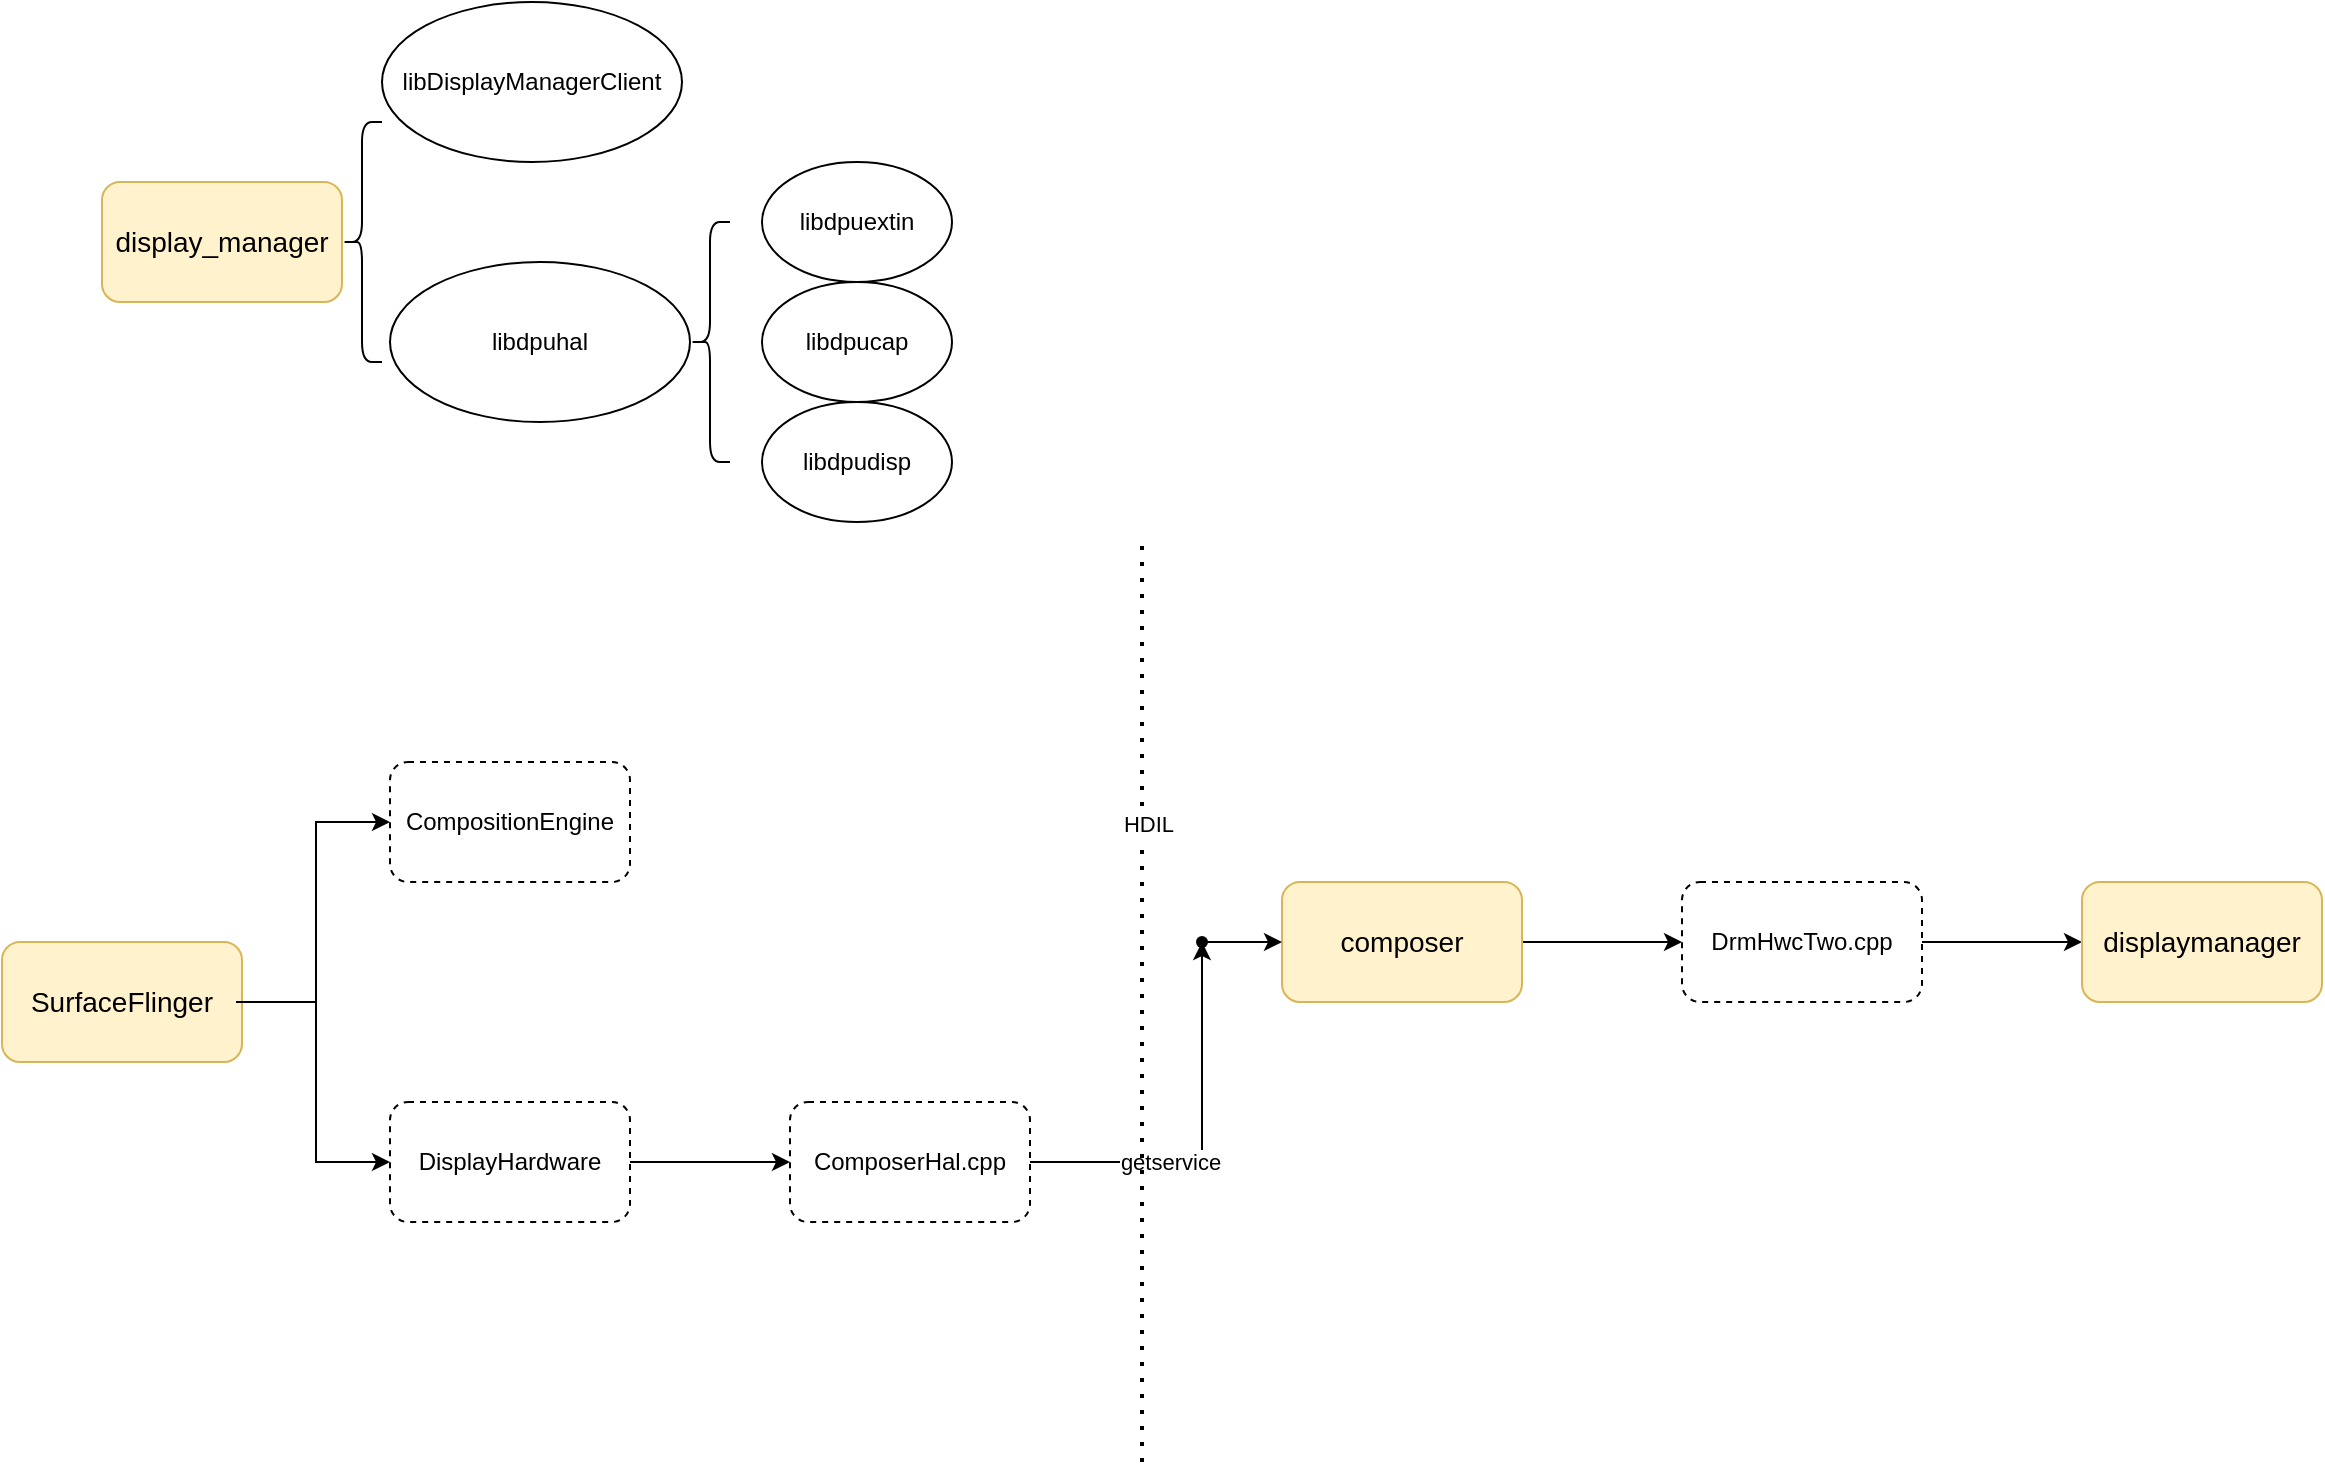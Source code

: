 <mxfile version="23.1.6" type="github">
  <diagram name="第 1 页" id="Jo3htZ62krcDXCL0_ntD">
    <mxGraphModel dx="1155" dy="633" grid="1" gridSize="10" guides="1" tooltips="1" connect="1" arrows="1" fold="1" page="1" pageScale="1" pageWidth="827" pageHeight="1169" math="0" shadow="0">
      <root>
        <mxCell id="0" />
        <mxCell id="1" parent="0" />
        <mxCell id="y0Nwj2HXX0UmU1sFxXNI-1" value="display_manager" style="rounded=1;whiteSpace=wrap;html=1;fillColor=#fff2cc;strokeColor=#d6b656;fontSize=14;" parent="1" vertex="1">
          <mxGeometry x="120" y="280" width="120" height="60" as="geometry" />
        </mxCell>
        <mxCell id="y0Nwj2HXX0UmU1sFxXNI-3" value="" style="shape=curlyBracket;whiteSpace=wrap;html=1;rounded=1;labelPosition=left;verticalLabelPosition=middle;align=right;verticalAlign=middle;" parent="1" vertex="1">
          <mxGeometry x="240" y="250" width="20" height="120" as="geometry" />
        </mxCell>
        <mxCell id="y0Nwj2HXX0UmU1sFxXNI-5" value="libDisplayManagerClient" style="ellipse;whiteSpace=wrap;html=1;" parent="1" vertex="1">
          <mxGeometry x="260" y="190" width="150" height="80" as="geometry" />
        </mxCell>
        <mxCell id="y0Nwj2HXX0UmU1sFxXNI-6" value="libdpuhal" style="ellipse;whiteSpace=wrap;html=1;" parent="1" vertex="1">
          <mxGeometry x="264" y="320" width="150" height="80" as="geometry" />
        </mxCell>
        <mxCell id="y0Nwj2HXX0UmU1sFxXNI-7" value="" style="shape=curlyBracket;whiteSpace=wrap;html=1;rounded=1;labelPosition=left;verticalLabelPosition=middle;align=right;verticalAlign=middle;" parent="1" vertex="1">
          <mxGeometry x="414" y="300" width="20" height="120" as="geometry" />
        </mxCell>
        <mxCell id="y0Nwj2HXX0UmU1sFxXNI-8" value="libdpuextin" style="ellipse;whiteSpace=wrap;html=1;" parent="1" vertex="1">
          <mxGeometry x="450" y="270" width="95" height="60" as="geometry" />
        </mxCell>
        <mxCell id="y0Nwj2HXX0UmU1sFxXNI-10" value="libdpudisp" style="ellipse;whiteSpace=wrap;html=1;" parent="1" vertex="1">
          <mxGeometry x="450" y="390" width="95" height="60" as="geometry" />
        </mxCell>
        <mxCell id="y0Nwj2HXX0UmU1sFxXNI-11" value="libdpucap" style="ellipse;whiteSpace=wrap;html=1;" parent="1" vertex="1">
          <mxGeometry x="450" y="330" width="95" height="60" as="geometry" />
        </mxCell>
        <mxCell id="KiMo3imM-9PmpqDrPImR-4" value="" style="edgeStyle=orthogonalEdgeStyle;rounded=0;orthogonalLoop=1;jettySize=auto;html=1;entryX=0;entryY=0.5;entryDx=0;entryDy=0;" edge="1" parent="1" source="KiMo3imM-9PmpqDrPImR-2" target="KiMo3imM-9PmpqDrPImR-3">
          <mxGeometry relative="1" as="geometry" />
        </mxCell>
        <mxCell id="KiMo3imM-9PmpqDrPImR-2" value="SurfaceFlinger" style="rounded=1;whiteSpace=wrap;html=1;fillColor=#fff2cc;strokeColor=#d6b656;fontSize=14;" vertex="1" parent="1">
          <mxGeometry x="70" y="660" width="120" height="60" as="geometry" />
        </mxCell>
        <mxCell id="KiMo3imM-9PmpqDrPImR-3" value="CompositionEngine" style="rounded=1;whiteSpace=wrap;html=1;dashed=1;" vertex="1" parent="1">
          <mxGeometry x="264" y="570" width="120" height="60" as="geometry" />
        </mxCell>
        <mxCell id="KiMo3imM-9PmpqDrPImR-11" value="" style="edgeStyle=orthogonalEdgeStyle;rounded=0;orthogonalLoop=1;jettySize=auto;html=1;" edge="1" parent="1" source="KiMo3imM-9PmpqDrPImR-5" target="KiMo3imM-9PmpqDrPImR-10">
          <mxGeometry relative="1" as="geometry" />
        </mxCell>
        <mxCell id="KiMo3imM-9PmpqDrPImR-5" value="DisplayHardware" style="rounded=1;whiteSpace=wrap;html=1;dashed=1;" vertex="1" parent="1">
          <mxGeometry x="264" y="740" width="120" height="60" as="geometry" />
        </mxCell>
        <mxCell id="KiMo3imM-9PmpqDrPImR-6" value="" style="edgeStyle=orthogonalEdgeStyle;rounded=0;orthogonalLoop=1;jettySize=auto;html=1;exitX=1;exitY=0.5;exitDx=0;exitDy=0;entryX=0;entryY=0.5;entryDx=0;entryDy=0;" edge="1" parent="1" target="KiMo3imM-9PmpqDrPImR-5">
          <mxGeometry relative="1" as="geometry">
            <mxPoint x="187" y="690" as="sourcePoint" />
            <mxPoint x="261" y="770" as="targetPoint" />
            <Array as="points">
              <mxPoint x="227" y="690" />
              <mxPoint x="227" y="770" />
            </Array>
          </mxGeometry>
        </mxCell>
        <mxCell id="KiMo3imM-9PmpqDrPImR-16" value="" style="edgeStyle=orthogonalEdgeStyle;rounded=0;orthogonalLoop=1;jettySize=auto;html=1;" edge="1" parent="1" source="KiMo3imM-9PmpqDrPImR-10" target="KiMo3imM-9PmpqDrPImR-15">
          <mxGeometry relative="1" as="geometry" />
        </mxCell>
        <mxCell id="KiMo3imM-9PmpqDrPImR-18" value="getservice" style="edgeLabel;html=1;align=center;verticalAlign=middle;resizable=0;points=[];" vertex="1" connectable="0" parent="KiMo3imM-9PmpqDrPImR-16">
          <mxGeometry x="-0.284" relative="1" as="geometry">
            <mxPoint as="offset" />
          </mxGeometry>
        </mxCell>
        <mxCell id="KiMo3imM-9PmpqDrPImR-10" value="ComposerHal.cpp" style="whiteSpace=wrap;html=1;rounded=1;dashed=1;" vertex="1" parent="1">
          <mxGeometry x="464" y="740" width="120" height="60" as="geometry" />
        </mxCell>
        <mxCell id="KiMo3imM-9PmpqDrPImR-12" value="" style="endArrow=none;dashed=1;html=1;dashPattern=1 3;strokeWidth=2;rounded=0;" edge="1" parent="1">
          <mxGeometry width="50" height="50" relative="1" as="geometry">
            <mxPoint x="640" y="920" as="sourcePoint" />
            <mxPoint x="640" y="460" as="targetPoint" />
          </mxGeometry>
        </mxCell>
        <mxCell id="KiMo3imM-9PmpqDrPImR-13" value="HDIL" style="edgeLabel;html=1;align=center;verticalAlign=middle;resizable=0;points=[];" vertex="1" connectable="0" parent="KiMo3imM-9PmpqDrPImR-12">
          <mxGeometry x="0.387" y="-3" relative="1" as="geometry">
            <mxPoint as="offset" />
          </mxGeometry>
        </mxCell>
        <mxCell id="KiMo3imM-9PmpqDrPImR-20" value="" style="edgeStyle=orthogonalEdgeStyle;rounded=0;orthogonalLoop=1;jettySize=auto;html=1;" edge="1" parent="1" source="KiMo3imM-9PmpqDrPImR-14" target="KiMo3imM-9PmpqDrPImR-19">
          <mxGeometry relative="1" as="geometry" />
        </mxCell>
        <mxCell id="KiMo3imM-9PmpqDrPImR-14" value="composer" style="rounded=1;whiteSpace=wrap;html=1;fillColor=#fff2cc;strokeColor=#d6b656;fontSize=14;" vertex="1" parent="1">
          <mxGeometry x="710" y="630" width="120" height="60" as="geometry" />
        </mxCell>
        <mxCell id="KiMo3imM-9PmpqDrPImR-17" value="" style="edgeStyle=orthogonalEdgeStyle;rounded=0;orthogonalLoop=1;jettySize=auto;html=1;" edge="1" parent="1" source="KiMo3imM-9PmpqDrPImR-15" target="KiMo3imM-9PmpqDrPImR-14">
          <mxGeometry relative="1" as="geometry" />
        </mxCell>
        <mxCell id="KiMo3imM-9PmpqDrPImR-15" value="" style="shape=waypoint;sketch=0;size=6;pointerEvents=1;points=[];fillColor=default;resizable=0;rotatable=0;perimeter=centerPerimeter;snapToPoint=1;rounded=1;dashed=1;" vertex="1" parent="1">
          <mxGeometry x="660" y="650" width="20" height="20" as="geometry" />
        </mxCell>
        <mxCell id="KiMo3imM-9PmpqDrPImR-22" value="" style="edgeStyle=orthogonalEdgeStyle;rounded=0;orthogonalLoop=1;jettySize=auto;html=1;" edge="1" parent="1" source="KiMo3imM-9PmpqDrPImR-19">
          <mxGeometry relative="1" as="geometry">
            <mxPoint x="1110" y="660" as="targetPoint" />
          </mxGeometry>
        </mxCell>
        <mxCell id="KiMo3imM-9PmpqDrPImR-19" value="DrmHwcTwo.cpp" style="rounded=1;whiteSpace=wrap;html=1;dashed=1;" vertex="1" parent="1">
          <mxGeometry x="910" y="630" width="120" height="60" as="geometry" />
        </mxCell>
        <mxCell id="KiMo3imM-9PmpqDrPImR-23" value="displaymanager" style="rounded=1;whiteSpace=wrap;html=1;fillColor=#fff2cc;strokeColor=#d6b656;fontSize=14;" vertex="1" parent="1">
          <mxGeometry x="1110" y="630" width="120" height="60" as="geometry" />
        </mxCell>
      </root>
    </mxGraphModel>
  </diagram>
</mxfile>
